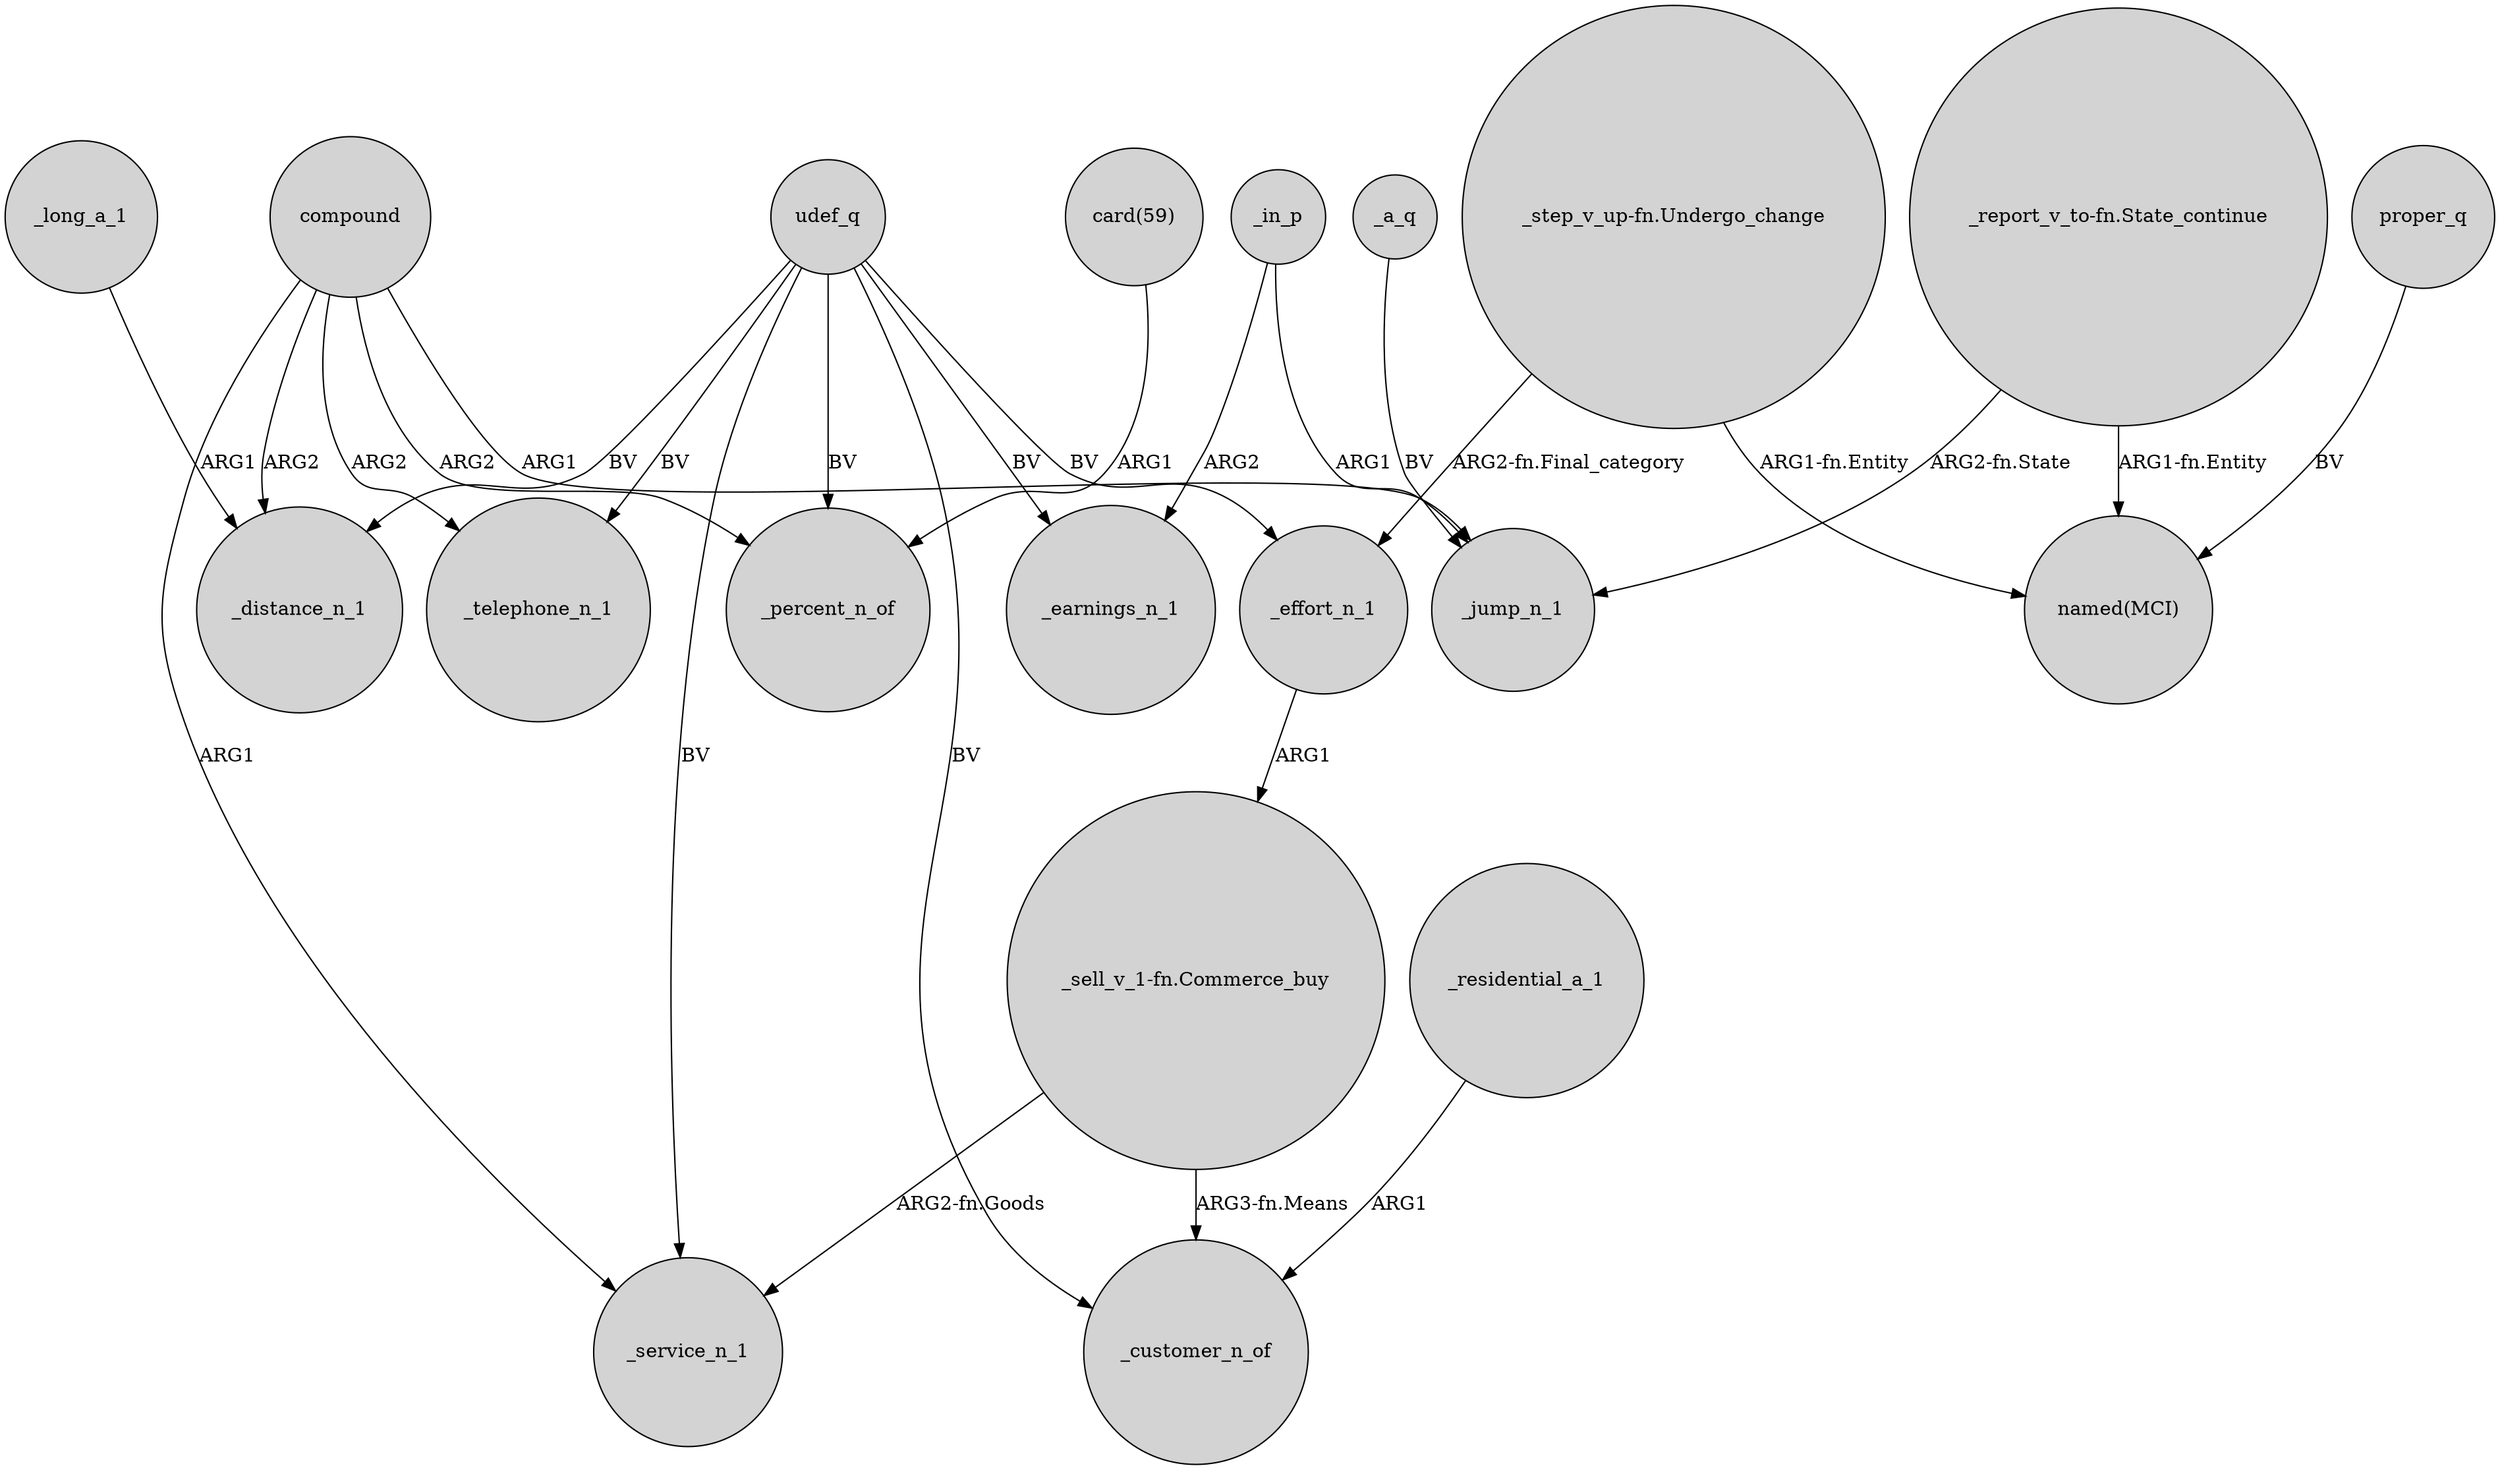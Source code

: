 digraph {
	node [shape=circle style=filled]
	udef_q -> _effort_n_1 [label=BV]
	udef_q -> _service_n_1 [label=BV]
	udef_q -> _telephone_n_1 [label=BV]
	_a_q -> _jump_n_1 [label=BV]
	udef_q -> _distance_n_1 [label=BV]
	proper_q -> "named(MCI)" [label=BV]
	compound -> _distance_n_1 [label=ARG2]
	_in_p -> _jump_n_1 [label=ARG1]
	"_report_v_to-fn.State_continue" -> _jump_n_1 [label="ARG2-fn.State"]
	"_sell_v_1-fn.Commerce_buy" -> _service_n_1 [label="ARG2-fn.Goods"]
	_in_p -> _earnings_n_1 [label=ARG2]
	"_step_v_up-fn.Undergo_change" -> "named(MCI)" [label="ARG1-fn.Entity"]
	_residential_a_1 -> _customer_n_of [label=ARG1]
	compound -> _telephone_n_1 [label=ARG2]
	udef_q -> _earnings_n_1 [label=BV]
	udef_q -> _percent_n_of [label=BV]
	_long_a_1 -> _distance_n_1 [label=ARG1]
	compound -> _percent_n_of [label=ARG2]
	"_sell_v_1-fn.Commerce_buy" -> _customer_n_of [label="ARG3-fn.Means"]
	"card(59)" -> _percent_n_of [label=ARG1]
	_effort_n_1 -> "_sell_v_1-fn.Commerce_buy" [label=ARG1]
	udef_q -> _customer_n_of [label=BV]
	"_step_v_up-fn.Undergo_change" -> _effort_n_1 [label="ARG2-fn.Final_category"]
	compound -> _service_n_1 [label=ARG1]
	"_report_v_to-fn.State_continue" -> "named(MCI)" [label="ARG1-fn.Entity"]
	compound -> _jump_n_1 [label=ARG1]
}
